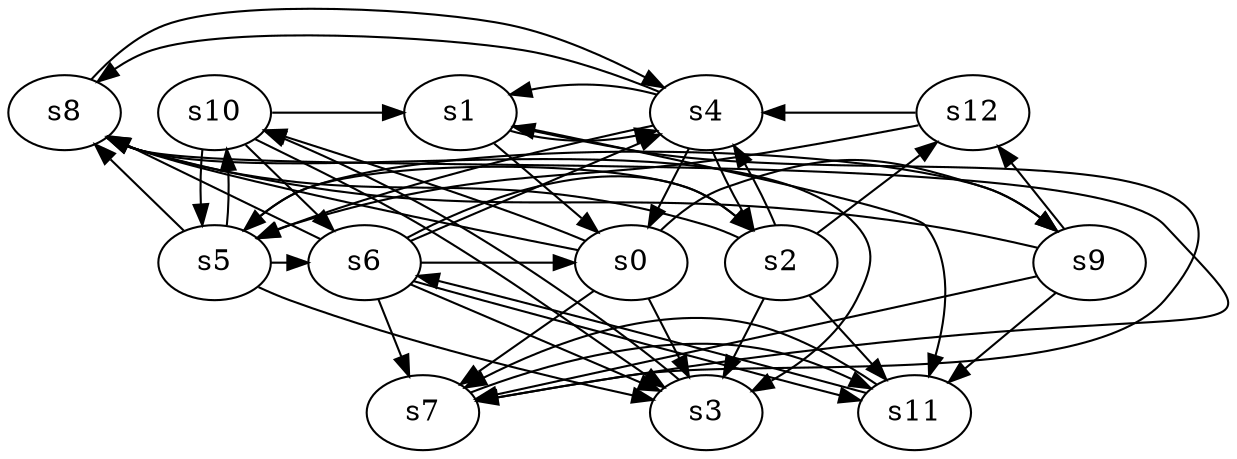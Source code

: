 digraph game_0664_complex_13 {
    s0 [name="s0", player=0, target=1];
    s1 [name="s1", player=0];
    s2 [name="s2", player=0];
    s3 [name="s3", player=0, target=1];
    s4 [name="s4", player=1];
    s5 [name="s5", player=1];
    s6 [name="s6", player=1];
    s7 [name="s7", player=0];
    s8 [name="s8", player=0];
    s9 [name="s9", player=0, target=1];
    s10 [name="s10", player=0];
    s11 [name="s11", player=1];
    s12 [name="s12", player=1];

    s0 -> s3;
    s0 -> s7;
    s0 -> s8 [constraint="time % 5 == 3"];
    s0 -> s9 [constraint="time % 4 == 0 && time % 4 == 3"];
    s0 -> s10 [constraint="!(time % 4 == 2)"];
    s1 -> s0 [constraint="time % 4 == 2 && time % 5 == 4"];
    s1 -> s4 [constraint="time % 5 == 2"];
    s1 -> s11 [constraint="!(time % 5 == 4)"];
    s2 -> s3;
    s2 -> s4 [constraint="time == 2 || time == 6 || time == 7 || time == 12"];
    s2 -> s5 [constraint="time % 8 == 6"];
    s2 -> s8 [constraint="time == 2 || time == 6 || time == 21 || time == 22"];
    s2 -> s11;
    s2 -> s12 [constraint="!(time % 4 == 3)"];
    s3 -> s10 [constraint="time % 2 == 0 && time % 5 == 4"];
    s4 -> s0;
    s4 -> s1 [constraint="time % 5 == 0 || time % 3 == 0"];
    s4 -> s2;
    s4 -> s5 [constraint="time % 2 == 1 && time % 3 == 1"];
    s4 -> s8 [constraint="!(time % 5 == 2)"];
    s5 -> s3 [constraint="time % 4 == 1"];
    s5 -> s6 [constraint="time == 20"];
    s5 -> s8 [constraint="time % 6 == 2"];
    s5 -> s9 [constraint="time % 4 == 2 || time % 3 == 2"];
    s5 -> s10;
    s6 -> s0 [constraint="time % 8 == 3"];
    s6 -> s2 [constraint="time % 3 == 0 && time % 5 == 2"];
    s6 -> s3 [constraint="time % 3 == 1 && time % 5 == 3"];
    s6 -> s4 [constraint="!(time % 5 == 4)"];
    s6 -> s7;
    s6 -> s8 [constraint="!(time % 2 == 0)"];
    s6 -> s11 [constraint="time % 3 == 0 && time % 3 == 0"];
    s7 -> s1 [constraint="time % 7 == 1"];
    s7 -> s11 [constraint="time == 1 || time == 8 || time == 9 || time == 20"];
    s8 -> s3 [constraint="time == 11 || time == 14 || time == 21 || time == 22"];
    s8 -> s4 [constraint="time % 2 == 1 || time % 2 == 0"];
    s8 -> s7 [constraint="!(time % 5 == 3)"];
    s9 -> s7 [constraint="time % 3 == 2 || time % 3 == 1"];
    s9 -> s8 [constraint="time == 0 || time == 7 || time == 10 || time == 19"];
    s9 -> s11;
    s9 -> s12 [constraint="time % 2 == 0"];
    s10 -> s1 [constraint="time % 4 == 2 && time % 4 == 2"];
    s10 -> s3 [constraint="!(time % 6 == 0)"];
    s10 -> s5;
    s10 -> s6;
    s11 -> s6 [constraint="time % 3 == 1 && time % 5 == 2"];
    s11 -> s7 [constraint="time % 3 == 1 || time % 3 == 2"];
    s12 -> s4 [constraint="time % 6 == 2"];
    s12 -> s5 [constraint="time % 4 == 1 || time % 4 == 3"];
}

